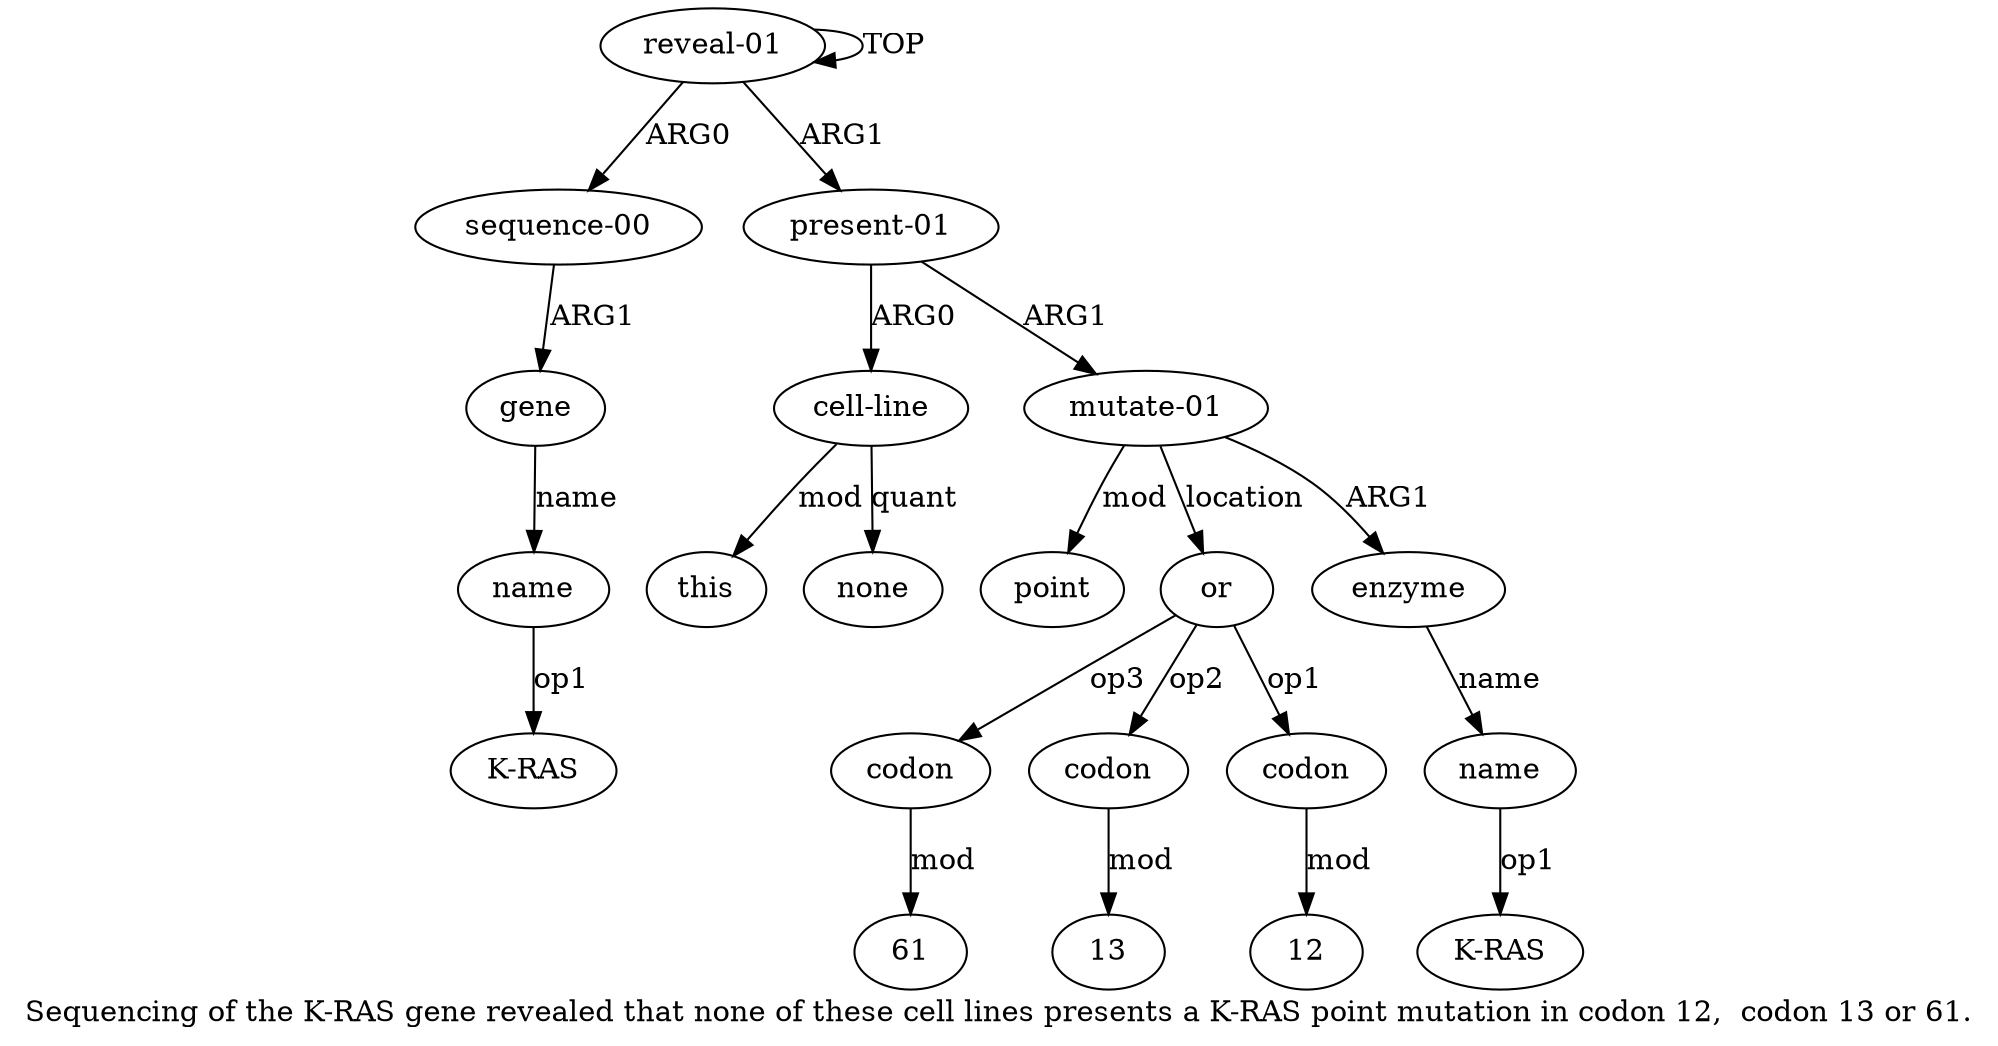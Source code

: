 digraph  {
	graph [label="Sequencing of the K-RAS gene revealed that none of these cell lines presents a K-RAS point mutation in codon 12,  codon 13 or 61."];
	node [label="\N"];
	a15	 [color=black,
		gold_ind=15,
		gold_label=codon,
		label=codon,
		test_ind=15,
		test_label=codon];
	"a15 61"	 [color=black,
		gold_ind=-1,
		gold_label=61,
		label=61,
		test_ind=-1,
		test_label=61];
	a15 -> "a15 61" [key=0,
	color=black,
	gold_label=mod,
	label=mod,
	test_label=mod];
a14 [color=black,
	gold_ind=14,
	gold_label=codon,
	label=codon,
	test_ind=14,
	test_label=codon];
"a14 13" [color=black,
	gold_ind=-1,
	gold_label=13,
	label=13,
	test_ind=-1,
	test_label=13];
a14 -> "a14 13" [key=0,
color=black,
gold_label=mod,
label=mod,
test_label=mod];
"a3 K-RAS" [color=black,
gold_ind=-1,
gold_label="K-RAS",
label="K-RAS",
test_ind=-1,
test_label="K-RAS"];
a11 [color=black,
gold_ind=11,
gold_label=point,
label=point,
test_ind=11,
test_label=point];
a10 [color=black,
gold_ind=10,
gold_label=name,
label=name,
test_ind=10,
test_label=name];
"a10 K-RAS" [color=black,
gold_ind=-1,
gold_label="K-RAS",
label="K-RAS",
test_ind=-1,
test_label="K-RAS"];
a10 -> "a10 K-RAS" [key=0,
color=black,
gold_label=op1,
label=op1,
test_label=op1];
a13 [color=black,
gold_ind=13,
gold_label=codon,
label=codon,
test_ind=13,
test_label=codon];
"a13 12" [color=black,
gold_ind=-1,
gold_label=12,
label=12,
test_ind=-1,
test_label=12];
a13 -> "a13 12" [key=0,
color=black,
gold_label=mod,
label=mod,
test_label=mod];
a12 [color=black,
gold_ind=12,
gold_label=or,
label=or,
test_ind=12,
test_label=or];
a12 -> a15 [key=0,
color=black,
gold_label=op3,
label=op3,
test_label=op3];
a12 -> a14 [key=0,
color=black,
gold_label=op2,
label=op2,
test_label=op2];
a12 -> a13 [key=0,
color=black,
gold_label=op1,
label=op1,
test_label=op1];
a1 [color=black,
gold_ind=1,
gold_label="sequence-00",
label="sequence-00",
test_ind=1,
test_label="sequence-00"];
a2 [color=black,
gold_ind=2,
gold_label=gene,
label=gene,
test_ind=2,
test_label=gene];
a1 -> a2 [key=0,
color=black,
gold_label=ARG1,
label=ARG1,
test_label=ARG1];
a0 [color=black,
gold_ind=0,
gold_label="reveal-01",
label="reveal-01",
test_ind=0,
test_label="reveal-01"];
a0 -> a1 [key=0,
color=black,
gold_label=ARG0,
label=ARG0,
test_label=ARG0];
a0 -> a0 [key=0,
color=black,
gold_label=TOP,
label=TOP,
test_label=TOP];
a4 [color=black,
gold_ind=4,
gold_label="present-01",
label="present-01",
test_ind=4,
test_label="present-01"];
a0 -> a4 [key=0,
color=black,
gold_label=ARG1,
label=ARG1,
test_label=ARG1];
a3 [color=black,
gold_ind=3,
gold_label=name,
label=name,
test_ind=3,
test_label=name];
a3 -> "a3 K-RAS" [key=0,
color=black,
gold_label=op1,
label=op1,
test_label=op1];
a2 -> a3 [key=0,
color=black,
gold_label=name,
label=name,
test_label=name];
a5 [color=black,
gold_ind=5,
gold_label="cell-line",
label="cell-line",
test_ind=5,
test_label="cell-line"];
a7 [color=black,
gold_ind=7,
gold_label=this,
label=this,
test_ind=7,
test_label=this];
a5 -> a7 [key=0,
color=black,
gold_label=mod,
label=mod,
test_label=mod];
a6 [color=black,
gold_ind=6,
gold_label=none,
label=none,
test_ind=6,
test_label=none];
a5 -> a6 [key=0,
color=black,
gold_label=quant,
label=quant,
test_label=quant];
a4 -> a5 [key=0,
color=black,
gold_label=ARG0,
label=ARG0,
test_label=ARG0];
a8 [color=black,
gold_ind=8,
gold_label="mutate-01",
label="mutate-01",
test_ind=8,
test_label="mutate-01"];
a4 -> a8 [key=0,
color=black,
gold_label=ARG1,
label=ARG1,
test_label=ARG1];
a9 [color=black,
gold_ind=9,
gold_label=enzyme,
label=enzyme,
test_ind=9,
test_label=enzyme];
a9 -> a10 [key=0,
color=black,
gold_label=name,
label=name,
test_label=name];
a8 -> a11 [key=0,
color=black,
gold_label=mod,
label=mod,
test_label=mod];
a8 -> a12 [key=0,
color=black,
gold_label=location,
label=location,
test_label=location];
a8 -> a9 [key=0,
color=black,
gold_label=ARG1,
label=ARG1,
test_label=ARG1];
}
